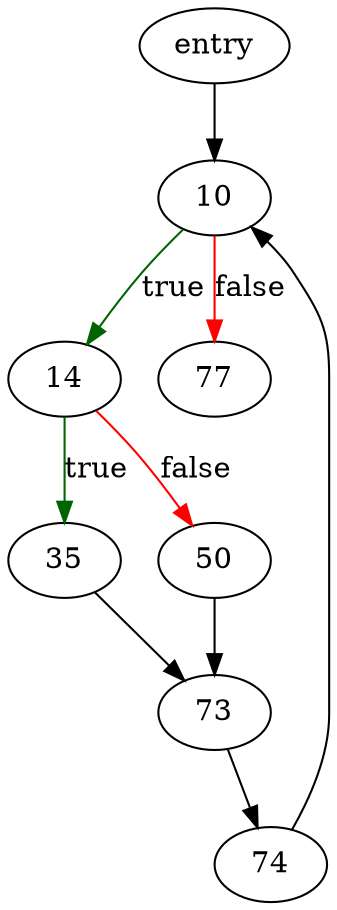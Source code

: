 digraph "sqlite3InsertBuiltinFuncs" {
	// Node definitions.
	2 [label=entry];
	10;
	14;
	35;
	50;
	73;
	74;
	77;

	// Edge definitions.
	2 -> 10;
	10 -> 14 [
		color=darkgreen
		label=true
	];
	10 -> 77 [
		color=red
		label=false
	];
	14 -> 35 [
		color=darkgreen
		label=true
	];
	14 -> 50 [
		color=red
		label=false
	];
	35 -> 73;
	50 -> 73;
	73 -> 74;
	74 -> 10;
}